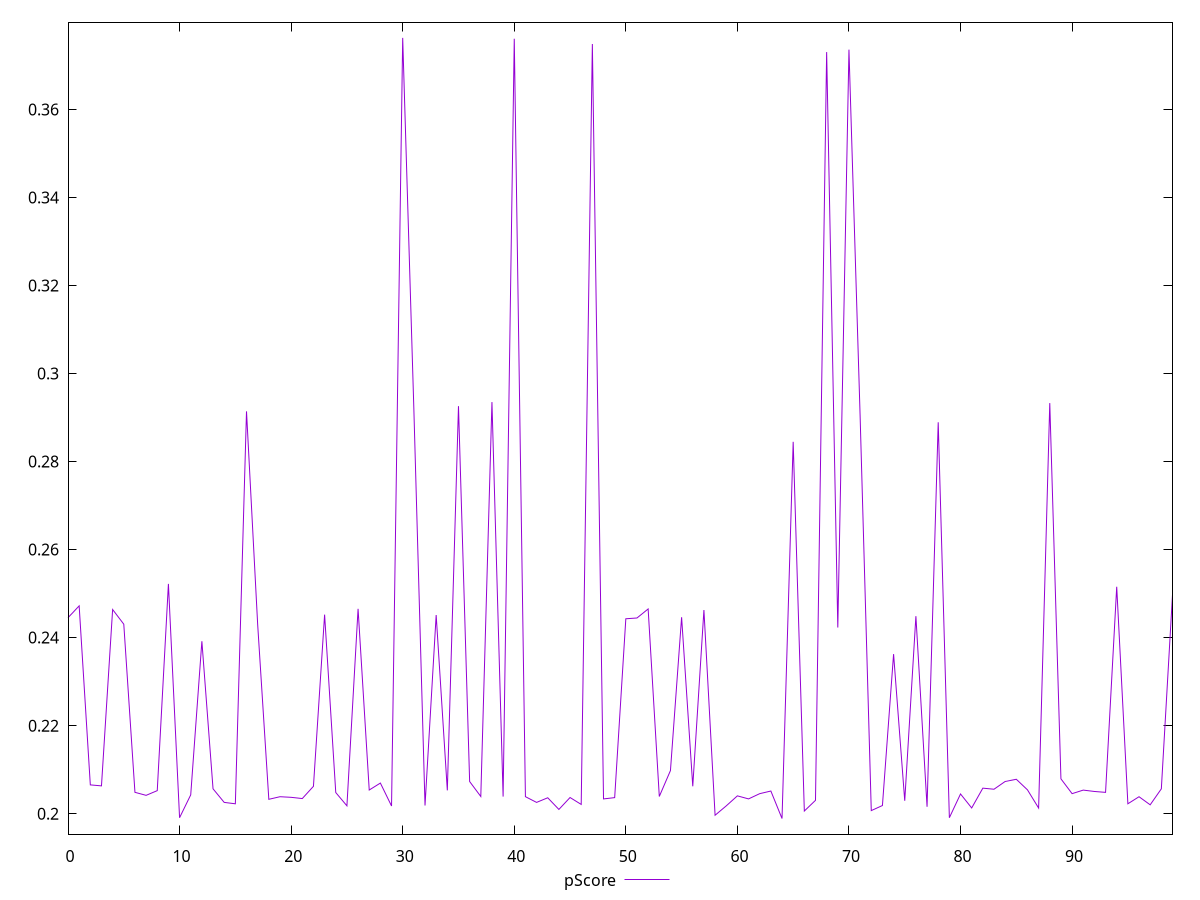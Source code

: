 reset

$pScore <<EOF
0 0.24451724188628
1 0.24721171433821432
2 0.2065415461453557
3 0.20631737987469267
4 0.24638193074385584
5 0.24304506939581028
6 0.2048529203883609
7 0.20416512134545783
8 0.20523566241089997
9 0.2522028152229586
10 0.19908136829395917
11 0.2042769638269505
12 0.23916993251291774
13 0.20564943193510243
14 0.2025650375896817
15 0.20224533545464873
16 0.2913941847902853
17 0.24300623783508402
18 0.20326594082418414
19 0.2038543522396954
20 0.20371687191092958
21 0.2034368082466984
22 0.2062192252037614
23 0.24521378501166446
24 0.20480313321271731
25 0.20178339999064837
26 0.24653041789172858
27 0.20537706157850644
28 0.20695586279106365
29 0.20174420052946762
30 0.37623784136776595
31 0.2919335393048387
32 0.20185532284076935
33 0.24512515102243398
34 0.20528974117354437
35 0.292584258159414
36 0.20730473977714714
37 0.20390524346180267
38 0.2935033068262289
39 0.20388510013852829
40 0.37604039362106395
41 0.20386579283177586
42 0.20256243077408176
43 0.20361542341768457
44 0.20096541383288619
45 0.20367376266233622
46 0.20210386432845717
47 0.3748460333699667
48 0.20335213129806806
49 0.20364828204358254
50 0.2442811542995761
51 0.24445750202516903
52 0.24650956303987048
53 0.20390989217483368
54 0.209794909837053
55 0.24463116037121696
56 0.20622368039828148
57 0.24626801152640637
58 0.19964565216238
59 0.2017713560534824
60 0.2040496363765768
61 0.2033572443162539
62 0.20454730760476897
63 0.20514504020172297
64 0.19890085897088267
65 0.2844785386534536
66 0.20060275831168017
67 0.20303439977783733
68 0.3730255393430897
69 0.24228500611957426
70 0.3735710855850774
71 0.29037100761304374
72 0.20069933044326638
73 0.20185390541902748
74 0.23625104446867634
75 0.2029323072405112
76 0.24486754066159988
77 0.20157296039270478
78 0.2889167199060644
79 0.19908171826160936
80 0.20448025918359114
81 0.20129708023427367
82 0.20580022100867146
83 0.20555288288211665
84 0.20731332931723379
85 0.20781667546262172
86 0.2054146147949958
87 0.20128247042954228
88 0.2932777683646509
89 0.20791781550794203
90 0.20455161085099266
91 0.20535702771723774
92 0.20504654726839888
93 0.20484238758013723
94 0.2515564255973641
95 0.2022490035322959
96 0.20385137301347722
97 0.202012121316393
98 0.2056458286281856
99 0.24971198580882858
EOF

set key outside below
set xrange [0:99]
set yrange [0.195354119322945:0.3797845810157036]
set trange [0.195354119322945:0.3797845810157036]
set terminal svg size 640, 500 enhanced background rgb 'white'
set output "reports/report_00033_2021-03-01T14-23-16.841Z/first-meaningful-paint/samples/astro/pScore/values.svg"

plot $pScore title "pScore" with line

reset
